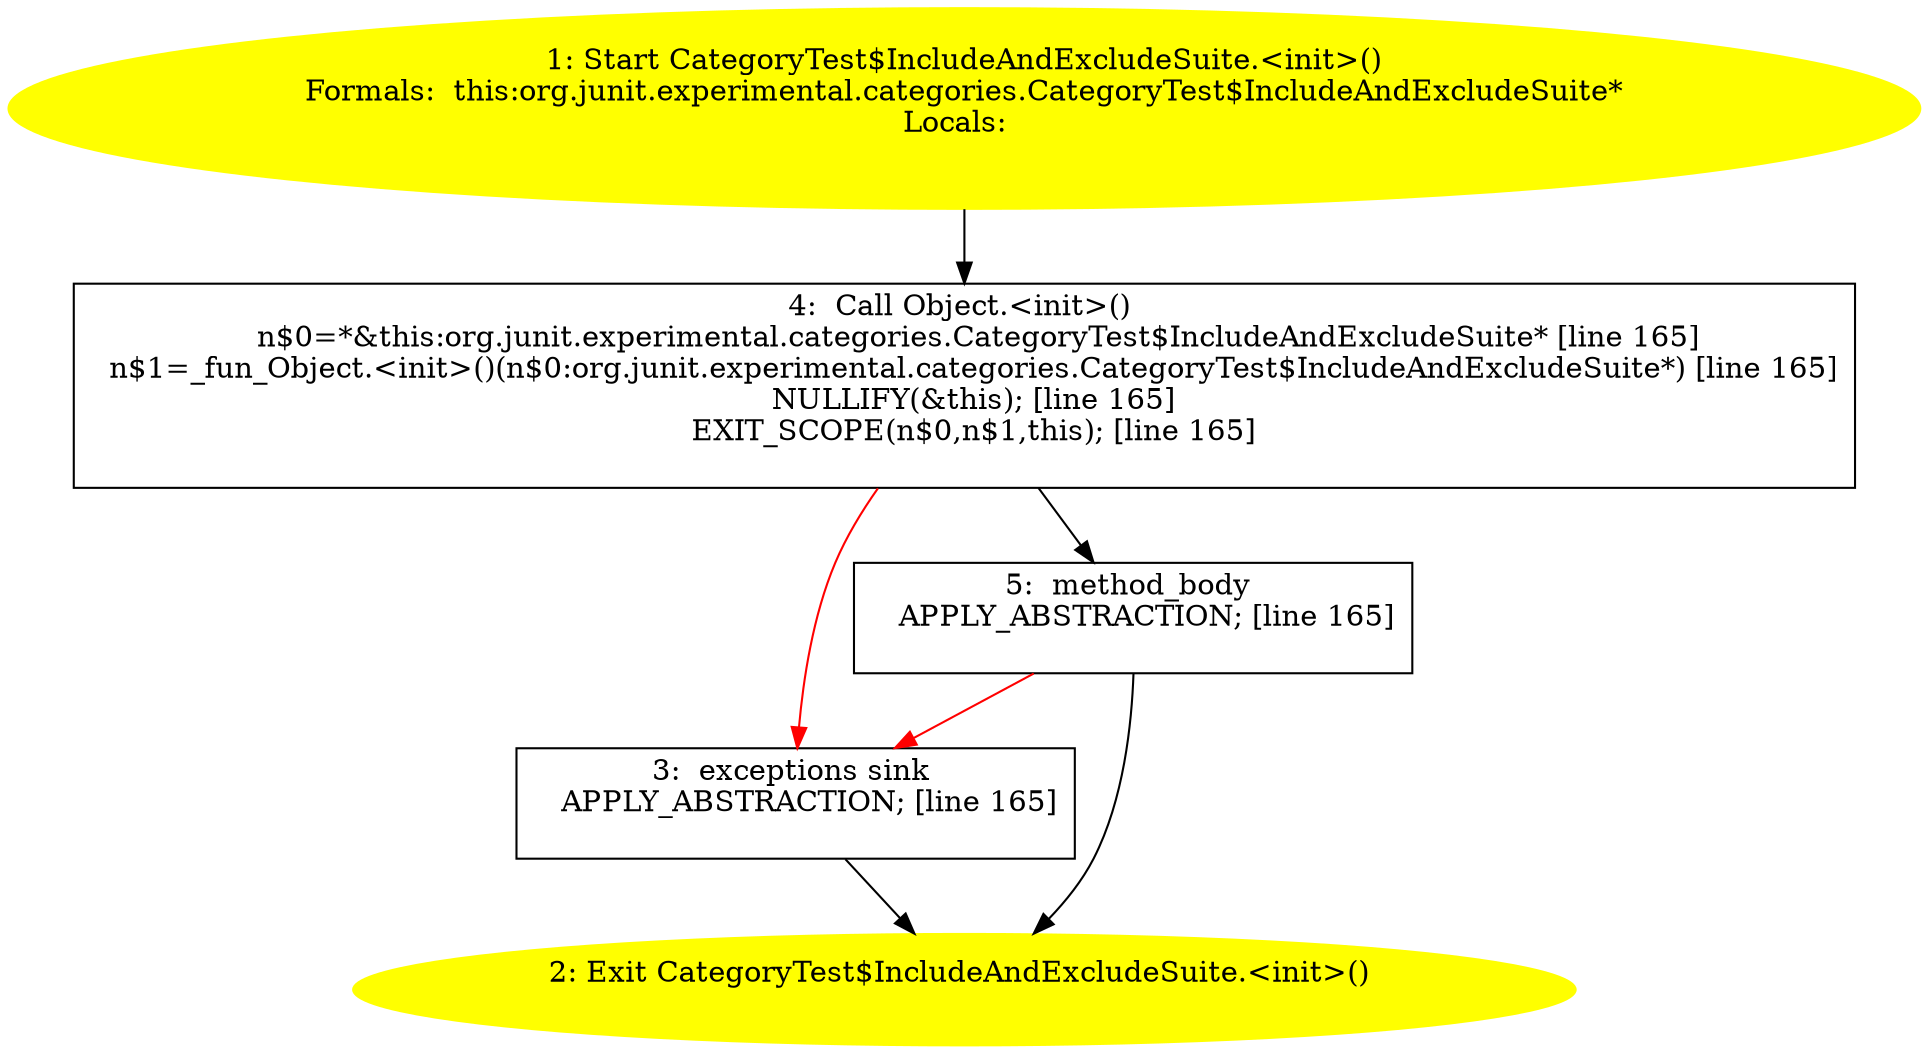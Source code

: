 /* @generated */
digraph cfg {
"org.junit.experimental.categories.CategoryTest$IncludeAndExcludeSuite.<init>().db492f33b4d1c9ceb184fd1ee5c1b47c_1" [label="1: Start CategoryTest$IncludeAndExcludeSuite.<init>()\nFormals:  this:org.junit.experimental.categories.CategoryTest$IncludeAndExcludeSuite*\nLocals:  \n  " color=yellow style=filled]
	

	 "org.junit.experimental.categories.CategoryTest$IncludeAndExcludeSuite.<init>().db492f33b4d1c9ceb184fd1ee5c1b47c_1" -> "org.junit.experimental.categories.CategoryTest$IncludeAndExcludeSuite.<init>().db492f33b4d1c9ceb184fd1ee5c1b47c_4" ;
"org.junit.experimental.categories.CategoryTest$IncludeAndExcludeSuite.<init>().db492f33b4d1c9ceb184fd1ee5c1b47c_2" [label="2: Exit CategoryTest$IncludeAndExcludeSuite.<init>() \n  " color=yellow style=filled]
	

"org.junit.experimental.categories.CategoryTest$IncludeAndExcludeSuite.<init>().db492f33b4d1c9ceb184fd1ee5c1b47c_3" [label="3:  exceptions sink \n   APPLY_ABSTRACTION; [line 165]\n " shape="box"]
	

	 "org.junit.experimental.categories.CategoryTest$IncludeAndExcludeSuite.<init>().db492f33b4d1c9ceb184fd1ee5c1b47c_3" -> "org.junit.experimental.categories.CategoryTest$IncludeAndExcludeSuite.<init>().db492f33b4d1c9ceb184fd1ee5c1b47c_2" ;
"org.junit.experimental.categories.CategoryTest$IncludeAndExcludeSuite.<init>().db492f33b4d1c9ceb184fd1ee5c1b47c_4" [label="4:  Call Object.<init>() \n   n$0=*&this:org.junit.experimental.categories.CategoryTest$IncludeAndExcludeSuite* [line 165]\n  n$1=_fun_Object.<init>()(n$0:org.junit.experimental.categories.CategoryTest$IncludeAndExcludeSuite*) [line 165]\n  NULLIFY(&this); [line 165]\n  EXIT_SCOPE(n$0,n$1,this); [line 165]\n " shape="box"]
	

	 "org.junit.experimental.categories.CategoryTest$IncludeAndExcludeSuite.<init>().db492f33b4d1c9ceb184fd1ee5c1b47c_4" -> "org.junit.experimental.categories.CategoryTest$IncludeAndExcludeSuite.<init>().db492f33b4d1c9ceb184fd1ee5c1b47c_5" ;
	 "org.junit.experimental.categories.CategoryTest$IncludeAndExcludeSuite.<init>().db492f33b4d1c9ceb184fd1ee5c1b47c_4" -> "org.junit.experimental.categories.CategoryTest$IncludeAndExcludeSuite.<init>().db492f33b4d1c9ceb184fd1ee5c1b47c_3" [color="red" ];
"org.junit.experimental.categories.CategoryTest$IncludeAndExcludeSuite.<init>().db492f33b4d1c9ceb184fd1ee5c1b47c_5" [label="5:  method_body \n   APPLY_ABSTRACTION; [line 165]\n " shape="box"]
	

	 "org.junit.experimental.categories.CategoryTest$IncludeAndExcludeSuite.<init>().db492f33b4d1c9ceb184fd1ee5c1b47c_5" -> "org.junit.experimental.categories.CategoryTest$IncludeAndExcludeSuite.<init>().db492f33b4d1c9ceb184fd1ee5c1b47c_2" ;
	 "org.junit.experimental.categories.CategoryTest$IncludeAndExcludeSuite.<init>().db492f33b4d1c9ceb184fd1ee5c1b47c_5" -> "org.junit.experimental.categories.CategoryTest$IncludeAndExcludeSuite.<init>().db492f33b4d1c9ceb184fd1ee5c1b47c_3" [color="red" ];
}
